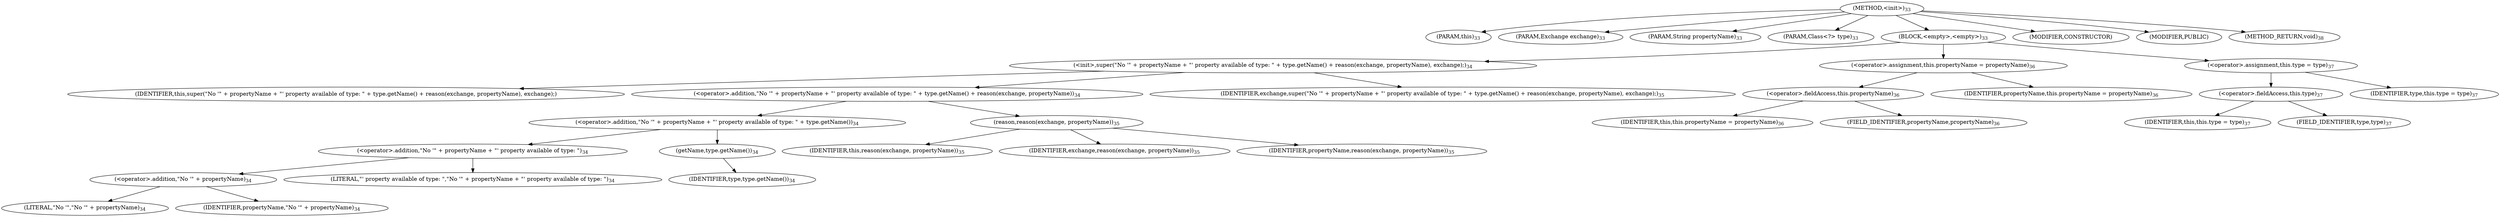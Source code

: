 digraph "&lt;init&gt;" {  
"19" [label = <(METHOD,&lt;init&gt;)<SUB>33</SUB>> ]
"4" [label = <(PARAM,this)<SUB>33</SUB>> ]
"20" [label = <(PARAM,Exchange exchange)<SUB>33</SUB>> ]
"21" [label = <(PARAM,String propertyName)<SUB>33</SUB>> ]
"22" [label = <(PARAM,Class&lt;?&gt; type)<SUB>33</SUB>> ]
"23" [label = <(BLOCK,&lt;empty&gt;,&lt;empty&gt;)<SUB>33</SUB>> ]
"24" [label = <(&lt;init&gt;,super(&quot;No '&quot; + propertyName + &quot;' property available of type: &quot; + type.getName() + reason(exchange, propertyName), exchange);)<SUB>34</SUB>> ]
"5" [label = <(IDENTIFIER,this,super(&quot;No '&quot; + propertyName + &quot;' property available of type: &quot; + type.getName() + reason(exchange, propertyName), exchange);)> ]
"25" [label = <(&lt;operator&gt;.addition,&quot;No '&quot; + propertyName + &quot;' property available of type: &quot; + type.getName() + reason(exchange, propertyName))<SUB>34</SUB>> ]
"26" [label = <(&lt;operator&gt;.addition,&quot;No '&quot; + propertyName + &quot;' property available of type: &quot; + type.getName())<SUB>34</SUB>> ]
"27" [label = <(&lt;operator&gt;.addition,&quot;No '&quot; + propertyName + &quot;' property available of type: &quot;)<SUB>34</SUB>> ]
"28" [label = <(&lt;operator&gt;.addition,&quot;No '&quot; + propertyName)<SUB>34</SUB>> ]
"29" [label = <(LITERAL,&quot;No '&quot;,&quot;No '&quot; + propertyName)<SUB>34</SUB>> ]
"30" [label = <(IDENTIFIER,propertyName,&quot;No '&quot; + propertyName)<SUB>34</SUB>> ]
"31" [label = <(LITERAL,&quot;' property available of type: &quot;,&quot;No '&quot; + propertyName + &quot;' property available of type: &quot;)<SUB>34</SUB>> ]
"32" [label = <(getName,type.getName())<SUB>34</SUB>> ]
"33" [label = <(IDENTIFIER,type,type.getName())<SUB>34</SUB>> ]
"34" [label = <(reason,reason(exchange, propertyName))<SUB>35</SUB>> ]
"3" [label = <(IDENTIFIER,this,reason(exchange, propertyName))<SUB>35</SUB>> ]
"35" [label = <(IDENTIFIER,exchange,reason(exchange, propertyName))<SUB>35</SUB>> ]
"36" [label = <(IDENTIFIER,propertyName,reason(exchange, propertyName))<SUB>35</SUB>> ]
"37" [label = <(IDENTIFIER,exchange,super(&quot;No '&quot; + propertyName + &quot;' property available of type: &quot; + type.getName() + reason(exchange, propertyName), exchange);)<SUB>35</SUB>> ]
"38" [label = <(&lt;operator&gt;.assignment,this.propertyName = propertyName)<SUB>36</SUB>> ]
"39" [label = <(&lt;operator&gt;.fieldAccess,this.propertyName)<SUB>36</SUB>> ]
"6" [label = <(IDENTIFIER,this,this.propertyName = propertyName)<SUB>36</SUB>> ]
"40" [label = <(FIELD_IDENTIFIER,propertyName,propertyName)<SUB>36</SUB>> ]
"41" [label = <(IDENTIFIER,propertyName,this.propertyName = propertyName)<SUB>36</SUB>> ]
"42" [label = <(&lt;operator&gt;.assignment,this.type = type)<SUB>37</SUB>> ]
"43" [label = <(&lt;operator&gt;.fieldAccess,this.type)<SUB>37</SUB>> ]
"7" [label = <(IDENTIFIER,this,this.type = type)<SUB>37</SUB>> ]
"44" [label = <(FIELD_IDENTIFIER,type,type)<SUB>37</SUB>> ]
"45" [label = <(IDENTIFIER,type,this.type = type)<SUB>37</SUB>> ]
"46" [label = <(MODIFIER,CONSTRUCTOR)> ]
"47" [label = <(MODIFIER,PUBLIC)> ]
"48" [label = <(METHOD_RETURN,void)<SUB>38</SUB>> ]
  "19" -> "4" 
  "19" -> "20" 
  "19" -> "21" 
  "19" -> "22" 
  "19" -> "23" 
  "19" -> "46" 
  "19" -> "47" 
  "19" -> "48" 
  "23" -> "24" 
  "23" -> "38" 
  "23" -> "42" 
  "24" -> "5" 
  "24" -> "25" 
  "24" -> "37" 
  "25" -> "26" 
  "25" -> "34" 
  "26" -> "27" 
  "26" -> "32" 
  "27" -> "28" 
  "27" -> "31" 
  "28" -> "29" 
  "28" -> "30" 
  "32" -> "33" 
  "34" -> "3" 
  "34" -> "35" 
  "34" -> "36" 
  "38" -> "39" 
  "38" -> "41" 
  "39" -> "6" 
  "39" -> "40" 
  "42" -> "43" 
  "42" -> "45" 
  "43" -> "7" 
  "43" -> "44" 
}
